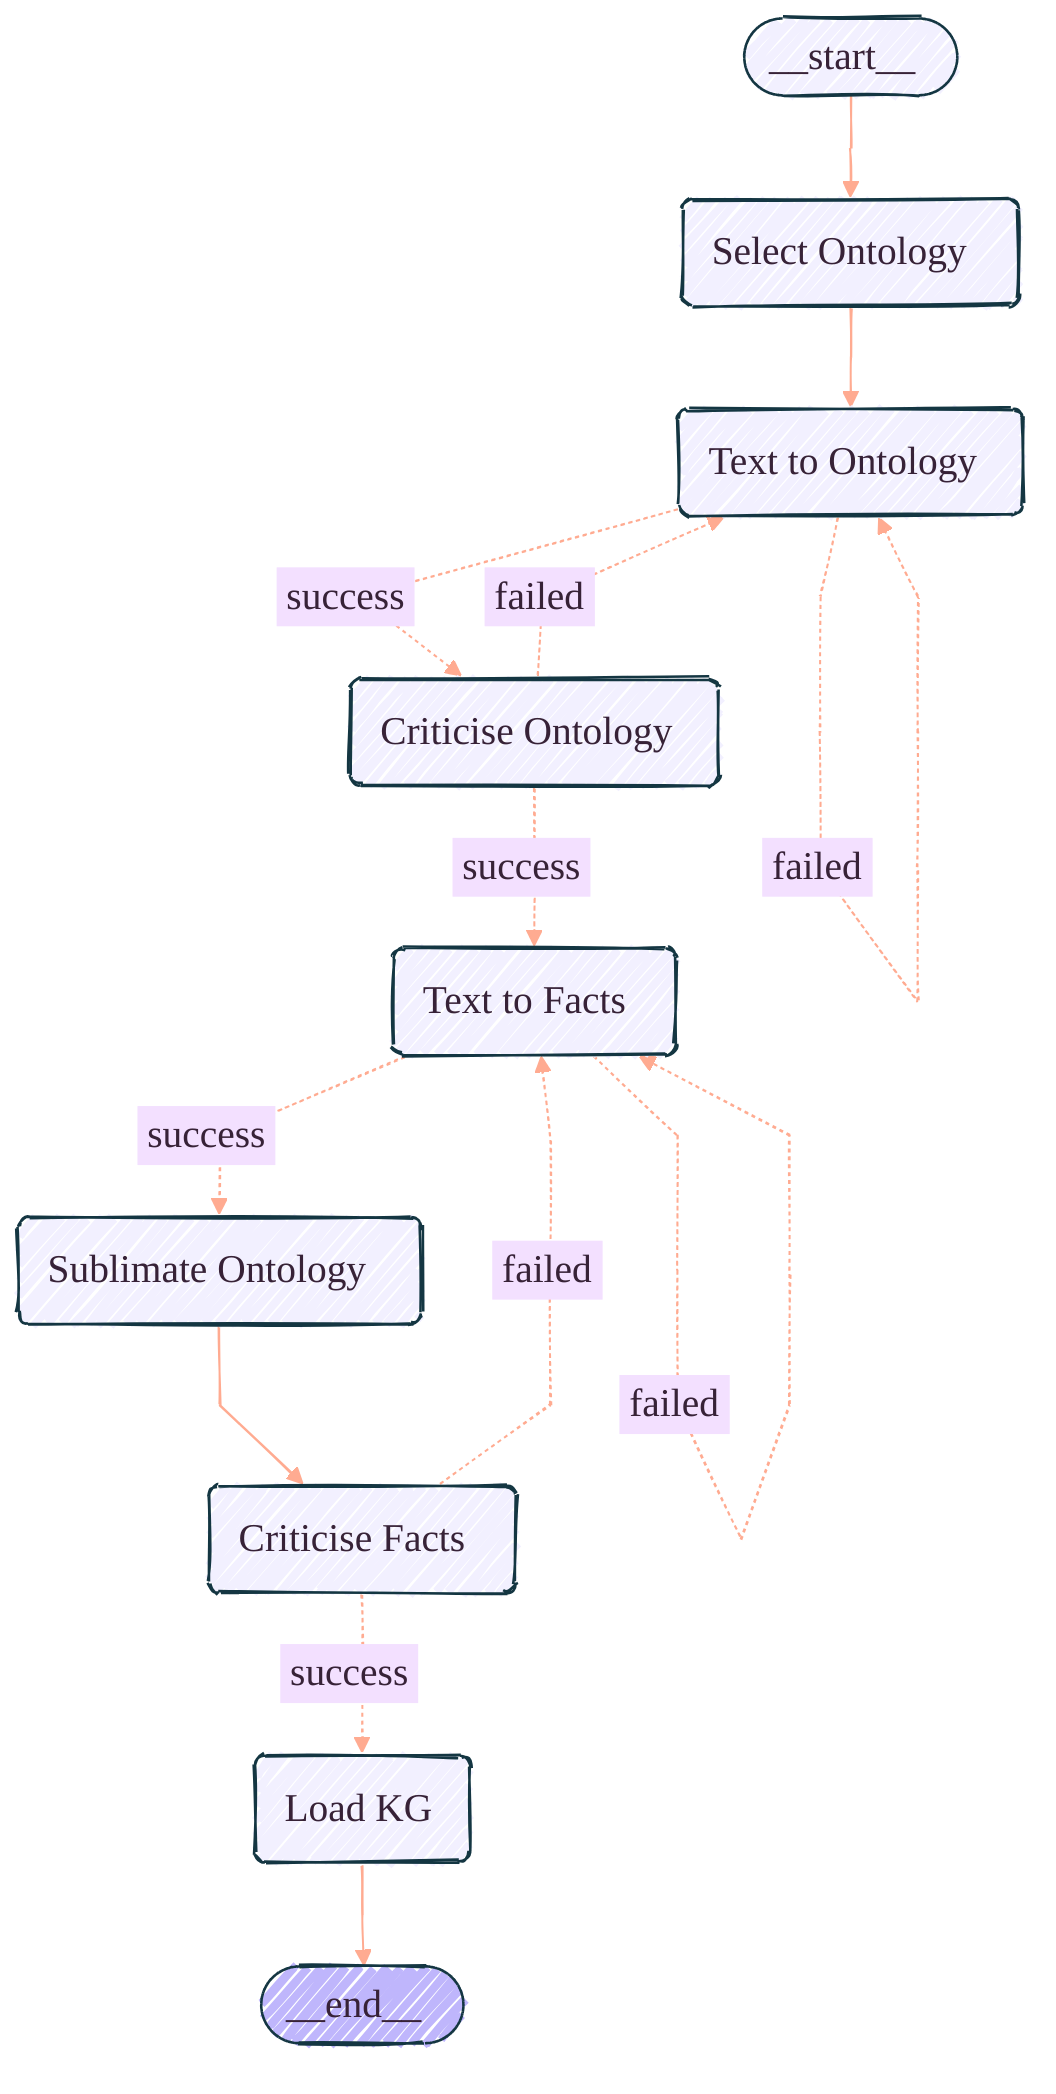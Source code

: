 ---
config:
  flowchart:
    curve: linear
    htmlLabels: true
    useMaxWidth: true
  look: handDrawn
  theme: base
  themeVariables:
    fontFamily: '''Architects Daughter'', cursive'
    fontSize: 20px
    lineColor: '#FFAB91'
    primaryBorderColor: '#143642'
    primaryColor: '#FFF3E0'
    primaryTextColor: '#372237'
---
graph TD;
	__start__([<p>__start__</p>]):::first
	Select_Ontology(Select Ontology)
	Text_to_Ontology(Text to Ontology)
	Text_to_Facts(Text to Facts)
	Sublimate_Ontology(Sublimate Ontology)
	Criticise_Ontology(Criticise Ontology)
	Criticise_Facts(Criticise Facts)
	Load_KG(Load KG)
	__end__([<p>__end__</p>]):::last
	Load_KG --> __end__;
	Select_Ontology --> Text_to_Ontology;
	Sublimate_Ontology --> Criticise_Facts;
	__start__ --> Select_Ontology;
	Text_to_Ontology -. &nbsp;success&nbsp; .-> Criticise_Ontology;
	Criticise_Ontology -. &nbsp;success&nbsp; .-> Text_to_Facts;
	Criticise_Ontology -. &nbsp;failed&nbsp; .-> Text_to_Ontology;
	Text_to_Facts -. &nbsp;success&nbsp; .-> Sublimate_Ontology;
	Criticise_Facts -. &nbsp;success&nbsp; .-> Load_KG;
	Criticise_Facts -. &nbsp;failed&nbsp; .-> Text_to_Facts;
	Text_to_Ontology -. &nbsp;failed&nbsp; .-> Text_to_Ontology;
	Text_to_Facts -. &nbsp;failed&nbsp; .-> Text_to_Facts;
	classDef default fill:#f2f0ff,line-height:1.2
	classDef first fill-opacity:0
	classDef last fill:#bfb6fc